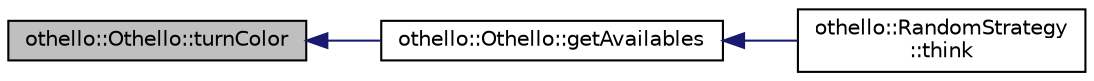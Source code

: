 digraph "othello::Othello::turnColor"
{
  edge [fontname="Helvetica",fontsize="10",labelfontname="Helvetica",labelfontsize="10"];
  node [fontname="Helvetica",fontsize="10",shape=record];
  rankdir="LR";
  Node1 [label="othello::Othello::turnColor",height=0.2,width=0.4,color="black", fillcolor="grey75", style="filled", fontcolor="black"];
  Node1 -> Node2 [dir="back",color="midnightblue",fontsize="10",style="solid",fontname="Helvetica"];
  Node2 [label="othello::Othello::getAvailables",height=0.2,width=0.4,color="black", fillcolor="white", style="filled",URL="$d3/d01/classothello_1_1_othello.html#aee421c1127b9ff4b52658705683aaec5"];
  Node2 -> Node3 [dir="back",color="midnightblue",fontsize="10",style="solid",fontname="Helvetica"];
  Node3 [label="othello::RandomStrategy\l::think",height=0.2,width=0.4,color="black", fillcolor="white", style="filled",URL="$d5/d37/classothello_1_1_random_strategy.html#a8adc187e10d6c667bf63af5e2c5c009b"];
}
